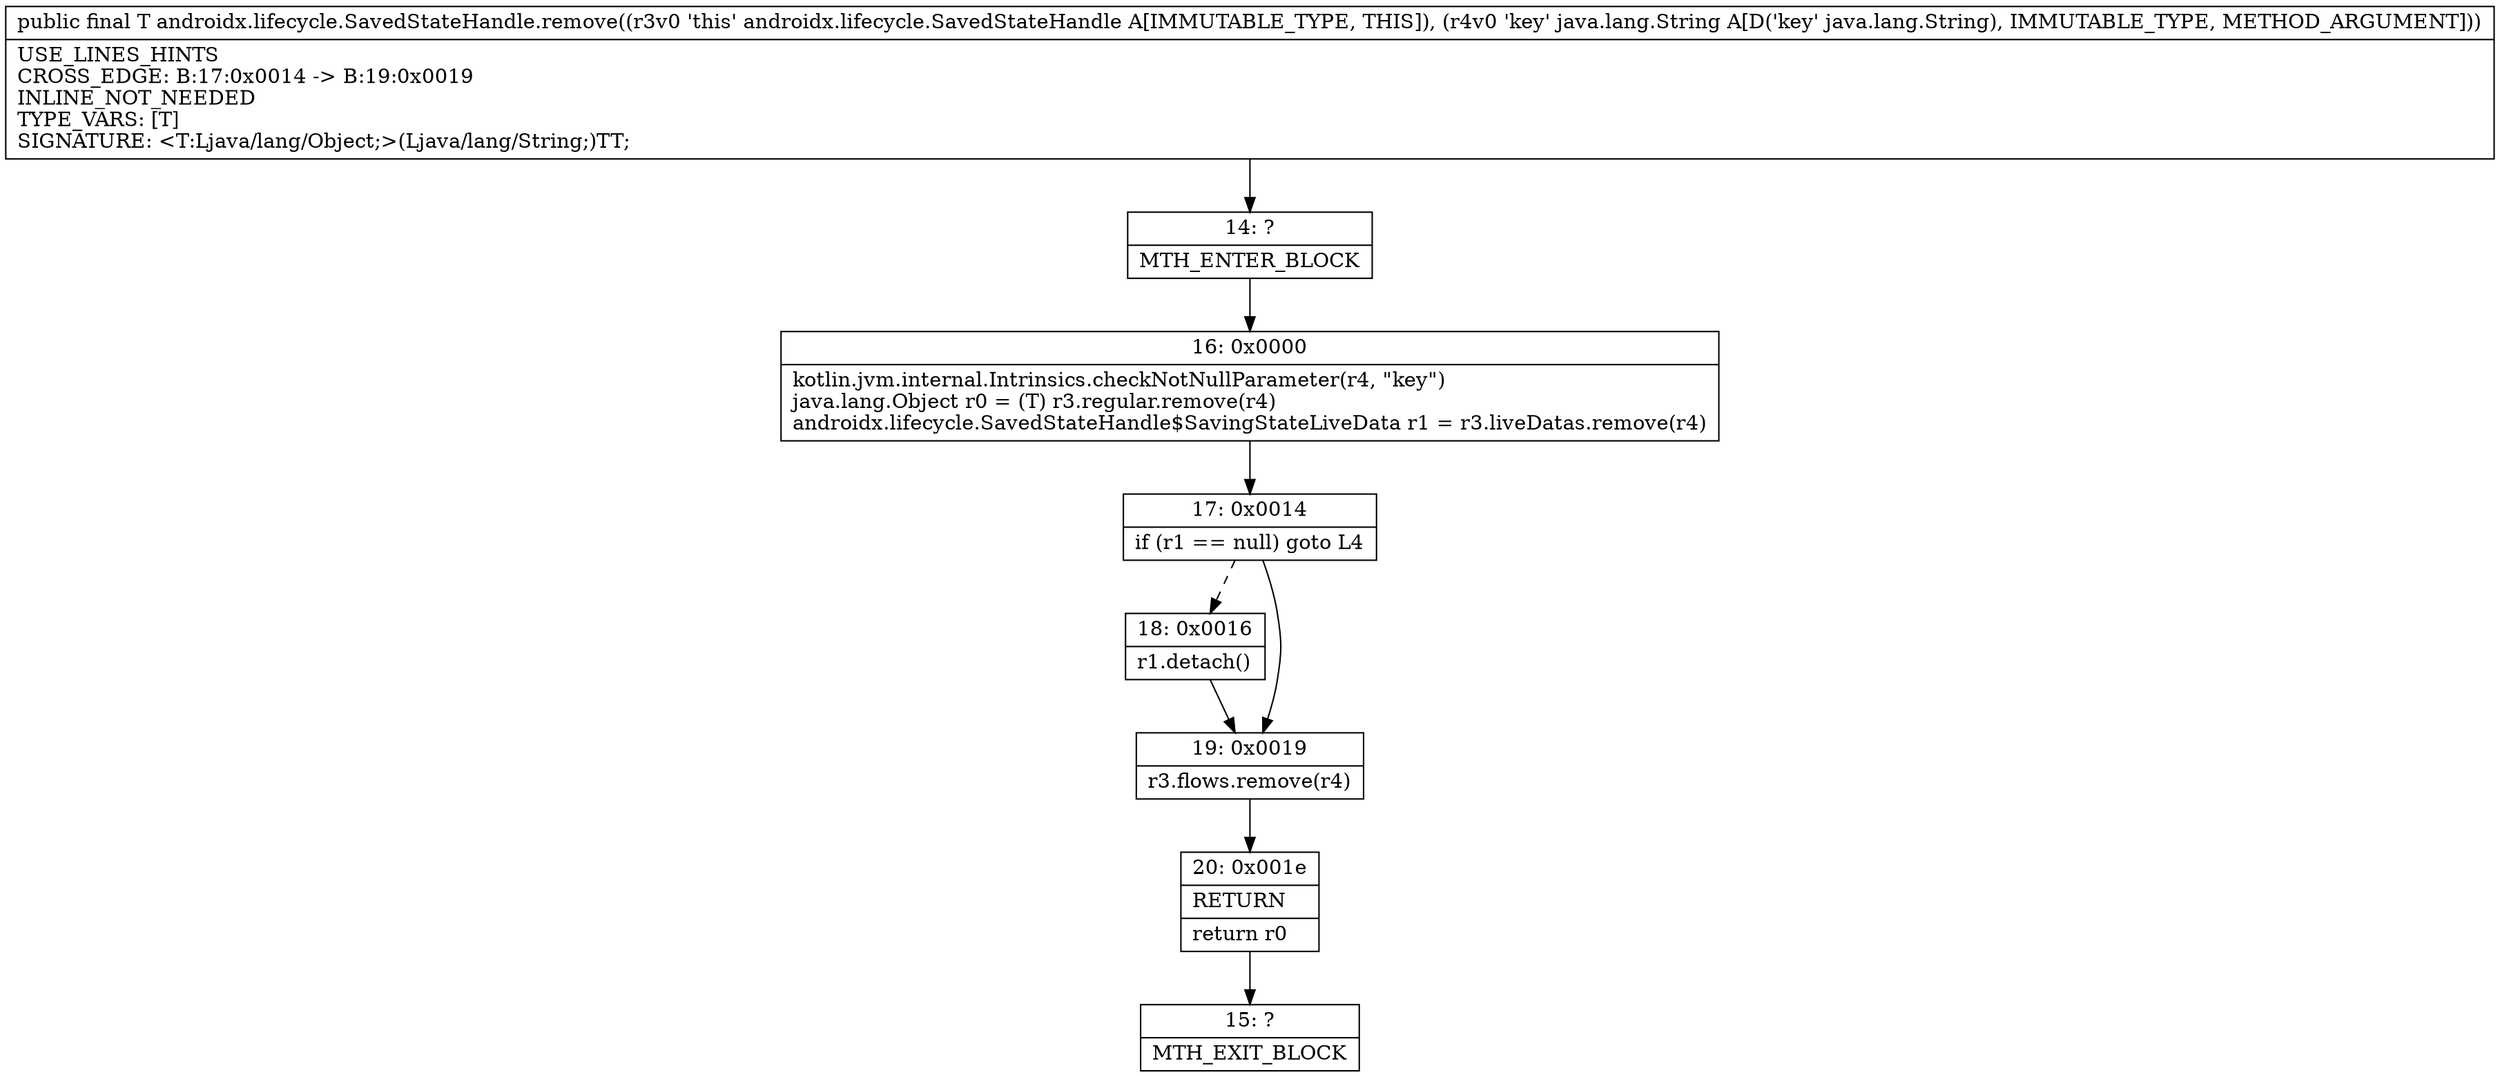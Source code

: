 digraph "CFG forandroidx.lifecycle.SavedStateHandle.remove(Ljava\/lang\/String;)Ljava\/lang\/Object;" {
Node_14 [shape=record,label="{14\:\ ?|MTH_ENTER_BLOCK\l}"];
Node_16 [shape=record,label="{16\:\ 0x0000|kotlin.jvm.internal.Intrinsics.checkNotNullParameter(r4, \"key\")\ljava.lang.Object r0 = (T) r3.regular.remove(r4)\landroidx.lifecycle.SavedStateHandle$SavingStateLiveData r1 = r3.liveDatas.remove(r4)\l}"];
Node_17 [shape=record,label="{17\:\ 0x0014|if (r1 == null) goto L4\l}"];
Node_18 [shape=record,label="{18\:\ 0x0016|r1.detach()\l}"];
Node_19 [shape=record,label="{19\:\ 0x0019|r3.flows.remove(r4)\l}"];
Node_20 [shape=record,label="{20\:\ 0x001e|RETURN\l|return r0\l}"];
Node_15 [shape=record,label="{15\:\ ?|MTH_EXIT_BLOCK\l}"];
MethodNode[shape=record,label="{public final T androidx.lifecycle.SavedStateHandle.remove((r3v0 'this' androidx.lifecycle.SavedStateHandle A[IMMUTABLE_TYPE, THIS]), (r4v0 'key' java.lang.String A[D('key' java.lang.String), IMMUTABLE_TYPE, METHOD_ARGUMENT]))  | USE_LINES_HINTS\lCROSS_EDGE: B:17:0x0014 \-\> B:19:0x0019\lINLINE_NOT_NEEDED\lTYPE_VARS: [T]\lSIGNATURE: \<T:Ljava\/lang\/Object;\>(Ljava\/lang\/String;)TT;\l}"];
MethodNode -> Node_14;Node_14 -> Node_16;
Node_16 -> Node_17;
Node_17 -> Node_18[style=dashed];
Node_17 -> Node_19;
Node_18 -> Node_19;
Node_19 -> Node_20;
Node_20 -> Node_15;
}

